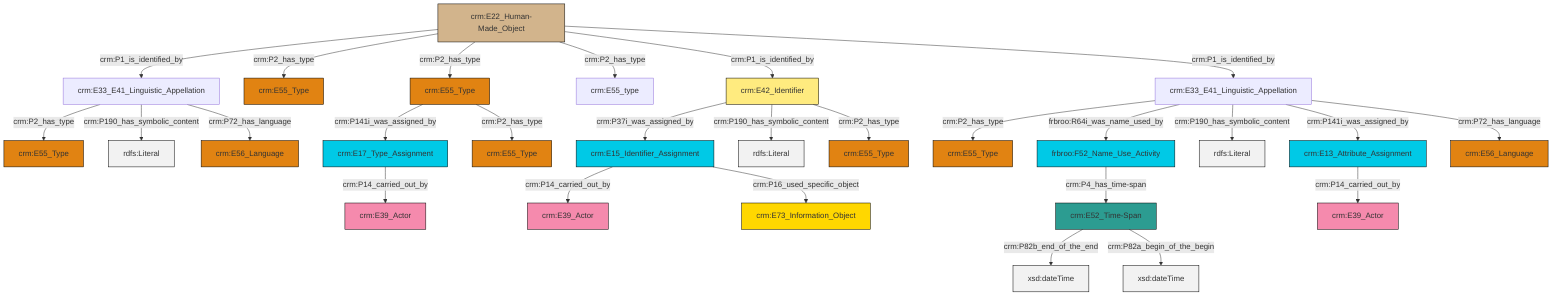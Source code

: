graph TD
classDef Literal fill:#f2f2f2,stroke:#000000;
classDef CRM_Entity fill:#FFFFFF,stroke:#000000;
classDef Temporal_Entity fill:#00C9E6, stroke:#000000;
classDef Type fill:#E18312, stroke:#000000;
classDef Time-Span fill:#2C9C91, stroke:#000000;
classDef Appellation fill:#FFEB7F, stroke:#000000;
classDef Place fill:#008836, stroke:#000000;
classDef Persistent_Item fill:#B266B2, stroke:#000000;
classDef Conceptual_Object fill:#FFD700, stroke:#000000;
classDef Physical_Thing fill:#D2B48C, stroke:#000000;
classDef Actor fill:#f58aad, stroke:#000000;
classDef PC_Classes fill:#4ce600, stroke:#000000;
classDef Multi fill:#cccccc,stroke:#000000;

2["crm:E33_E41_Linguistic_Appellation"]:::Default -->|crm:P2_has_type| 3["crm:E55_Type"]:::Type
4["crm:E22_Human-Made_Object"]:::Physical_Thing -->|crm:P1_is_identified_by| 5["crm:E33_E41_Linguistic_Appellation"]:::Default
6["crm:E55_Type"]:::Type -->|crm:P141i_was_assigned_by| 7["crm:E17_Type_Assignment"]:::Temporal_Entity
6["crm:E55_Type"]:::Type -->|crm:P2_has_type| 8["crm:E55_Type"]:::Type
9["crm:E42_Identifier"]:::Appellation -->|crm:P37i_was_assigned_by| 10["crm:E15_Identifier_Assignment"]:::Temporal_Entity
11["crm:E52_Time-Span"]:::Time-Span -->|crm:P82b_end_of_the_end| 12[xsd:dateTime]:::Literal
2["crm:E33_E41_Linguistic_Appellation"]:::Default -->|frbroo:R64i_was_name_used_by| 0["frbroo:F52_Name_Use_Activity"]:::Temporal_Entity
11["crm:E52_Time-Span"]:::Time-Span -->|crm:P82a_begin_of_the_begin| 15[xsd:dateTime]:::Literal
2["crm:E33_E41_Linguistic_Appellation"]:::Default -->|crm:P190_has_symbolic_content| 18[rdfs:Literal]:::Literal
0["frbroo:F52_Name_Use_Activity"]:::Temporal_Entity -->|crm:P4_has_time-span| 11["crm:E52_Time-Span"]:::Time-Span
4["crm:E22_Human-Made_Object"]:::Physical_Thing -->|crm:P2_has_type| 21["crm:E55_Type"]:::Type
10["crm:E15_Identifier_Assignment"]:::Temporal_Entity -->|crm:P14_carried_out_by| 22["crm:E39_Actor"]:::Actor
7["crm:E17_Type_Assignment"]:::Temporal_Entity -->|crm:P14_carried_out_by| 27["crm:E39_Actor"]:::Actor
28["crm:E13_Attribute_Assignment"]:::Temporal_Entity -->|crm:P14_carried_out_by| 29["crm:E39_Actor"]:::Actor
4["crm:E22_Human-Made_Object"]:::Physical_Thing -->|crm:P2_has_type| 6["crm:E55_Type"]:::Type
9["crm:E42_Identifier"]:::Appellation -->|crm:P190_has_symbolic_content| 33[rdfs:Literal]:::Literal
2["crm:E33_E41_Linguistic_Appellation"]:::Default -->|crm:P141i_was_assigned_by| 28["crm:E13_Attribute_Assignment"]:::Temporal_Entity
5["crm:E33_E41_Linguistic_Appellation"]:::Default -->|crm:P2_has_type| 16["crm:E55_Type"]:::Type
4["crm:E22_Human-Made_Object"]:::Physical_Thing -->|crm:P2_has_type| 39["crm:E55_type"]:::Default
9["crm:E42_Identifier"]:::Appellation -->|crm:P2_has_type| 34["crm:E55_Type"]:::Type
10["crm:E15_Identifier_Assignment"]:::Temporal_Entity -->|crm:P16_used_specific_object| 41["crm:E73_Information_Object"]:::Conceptual_Object
4["crm:E22_Human-Made_Object"]:::Physical_Thing -->|crm:P1_is_identified_by| 9["crm:E42_Identifier"]:::Appellation
4["crm:E22_Human-Made_Object"]:::Physical_Thing -->|crm:P1_is_identified_by| 2["crm:E33_E41_Linguistic_Appellation"]:::Default
5["crm:E33_E41_Linguistic_Appellation"]:::Default -->|crm:P190_has_symbolic_content| 47[rdfs:Literal]:::Literal
2["crm:E33_E41_Linguistic_Appellation"]:::Default -->|crm:P72_has_language| 30["crm:E56_Language"]:::Type
5["crm:E33_E41_Linguistic_Appellation"]:::Default -->|crm:P72_has_language| 13["crm:E56_Language"]:::Type